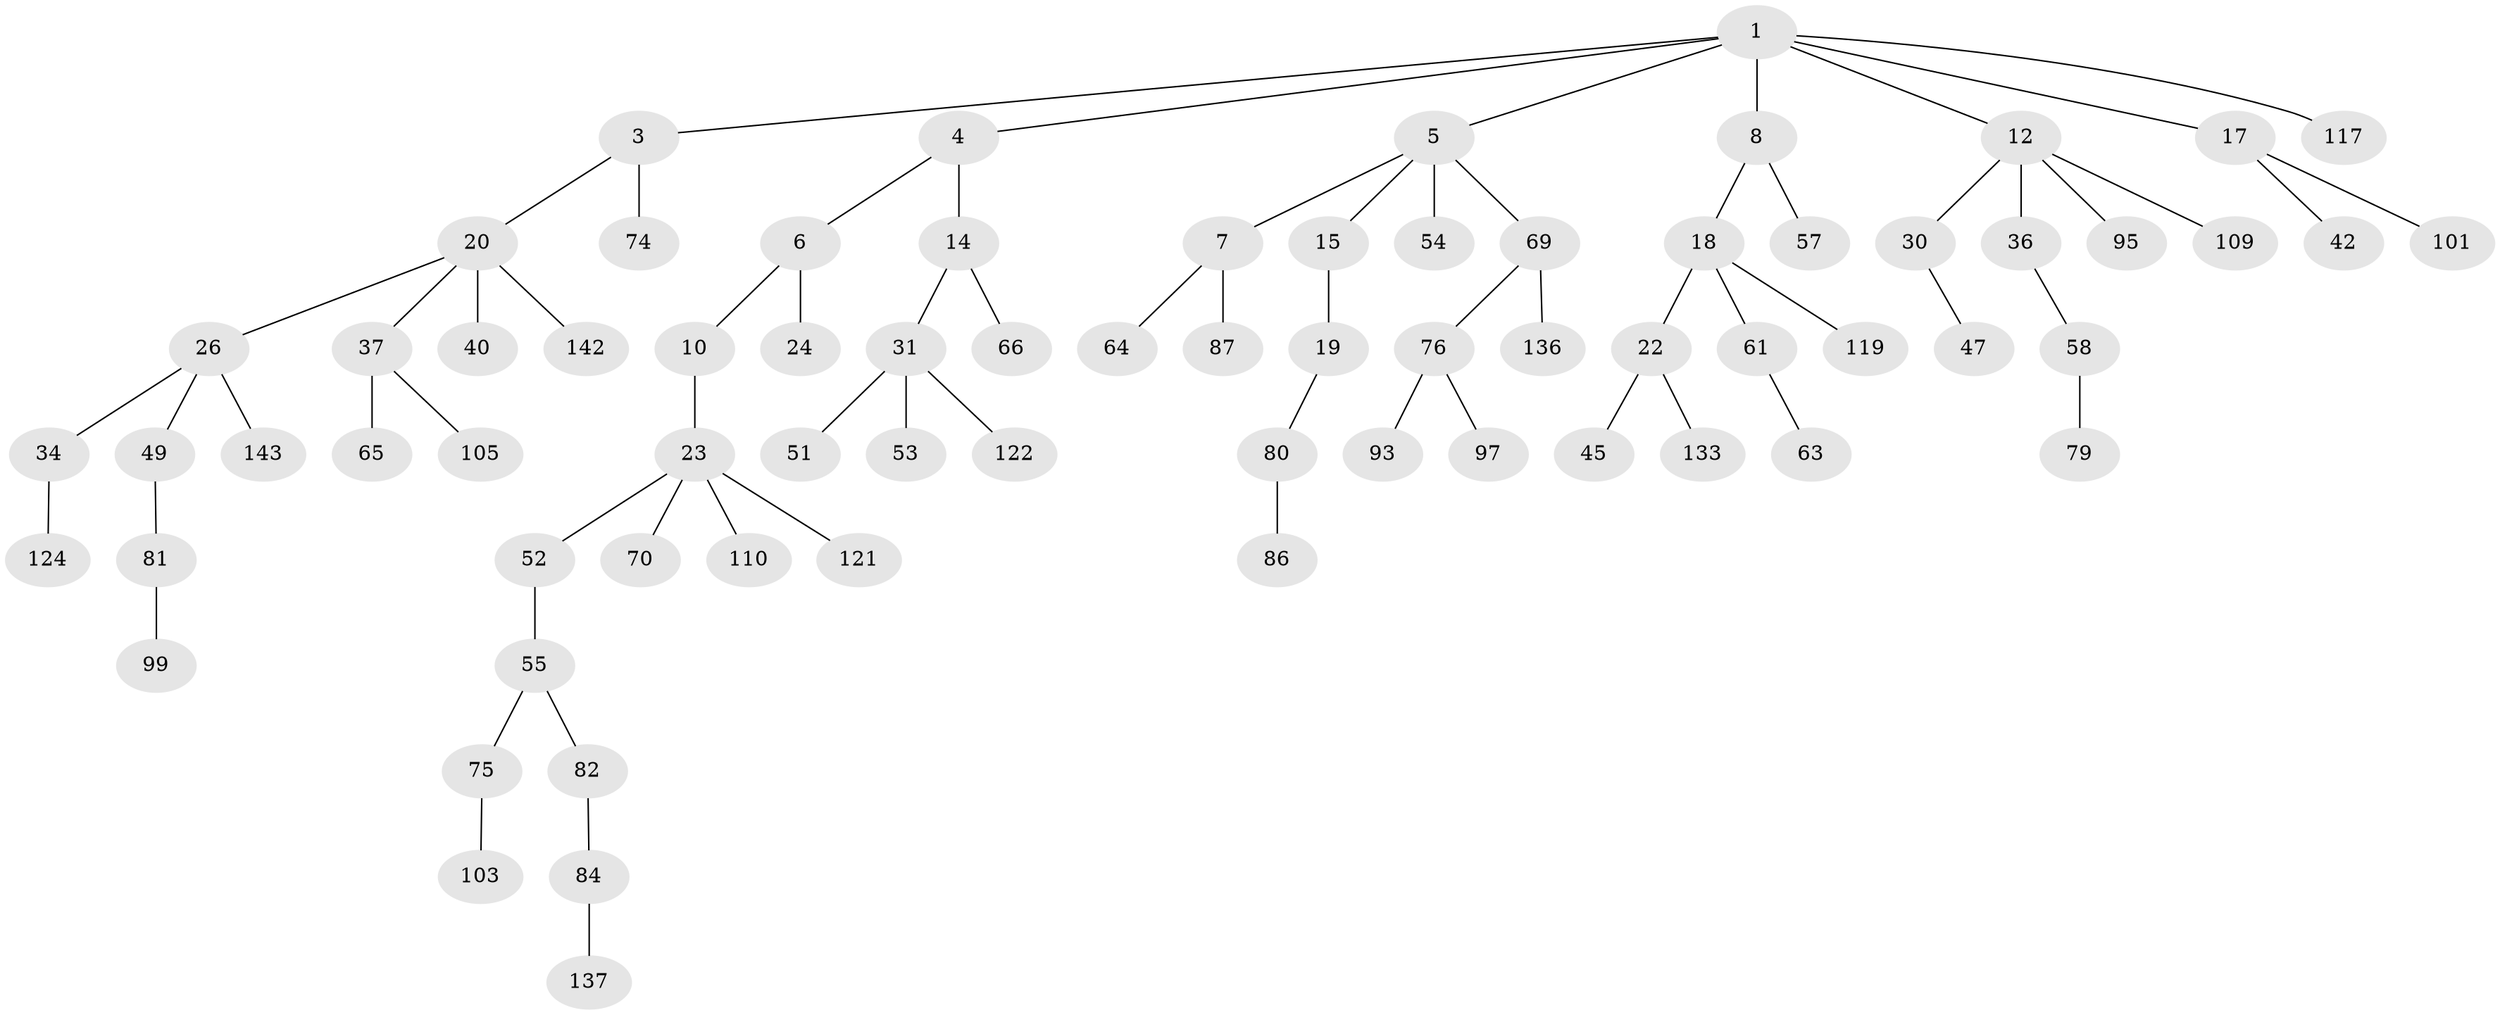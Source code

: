 // original degree distribution, {4: 0.07586206896551724, 5: 0.034482758620689655, 2: 0.2620689655172414, 6: 0.013793103448275862, 3: 0.14482758620689656, 1: 0.4689655172413793}
// Generated by graph-tools (version 1.1) at 2025/15/03/09/25 04:15:27]
// undirected, 72 vertices, 71 edges
graph export_dot {
graph [start="1"]
  node [color=gray90,style=filled];
  1 [super="+2"];
  3 [super="+9"];
  4 [super="+25"];
  5 [super="+62"];
  6 [super="+21"];
  7 [super="+28+43"];
  8 [super="+11"];
  10;
  12 [super="+123+114+13+27+33"];
  14 [super="+16+39"];
  15 [super="+89"];
  17;
  18 [super="+35"];
  19;
  20 [super="+83"];
  22 [super="+59"];
  23 [super="+44+104"];
  24 [super="+85"];
  26 [super="+92+111+29"];
  30 [super="+32"];
  31;
  34;
  36 [super="+41"];
  37 [super="+78"];
  40 [super="+118"];
  42 [super="+94"];
  45;
  47 [super="+91"];
  49 [super="+56+67"];
  51 [super="+128+73"];
  52;
  53;
  54;
  55 [super="+68+100"];
  57;
  58 [super="+60"];
  61;
  63;
  64 [super="+126"];
  65;
  66;
  69;
  70;
  74 [super="+145"];
  75 [super="+88+77"];
  76 [super="+96"];
  79;
  80;
  81;
  82 [super="+130"];
  84;
  86;
  87;
  93;
  95;
  97 [super="+132"];
  99;
  101;
  103;
  105;
  109;
  110;
  117;
  119;
  121;
  122;
  124 [super="+125"];
  133 [super="+134"];
  136;
  137;
  142;
  143;
  1 -- 3;
  1 -- 5;
  1 -- 17;
  1 -- 4;
  1 -- 117;
  1 -- 8;
  1 -- 12;
  3 -- 74;
  3 -- 20;
  4 -- 6;
  4 -- 14;
  5 -- 7;
  5 -- 15;
  5 -- 54;
  5 -- 69;
  6 -- 10;
  6 -- 24;
  7 -- 64;
  7 -- 87;
  8 -- 57;
  8 -- 18;
  10 -- 23;
  12 -- 36;
  12 -- 30;
  12 -- 109;
  12 -- 95;
  14 -- 31;
  14 -- 66;
  15 -- 19;
  17 -- 42;
  17 -- 101;
  18 -- 22;
  18 -- 61;
  18 -- 119;
  19 -- 80;
  20 -- 26;
  20 -- 37;
  20 -- 40;
  20 -- 142;
  22 -- 45;
  22 -- 133;
  23 -- 52;
  23 -- 70;
  23 -- 121;
  23 -- 110;
  26 -- 49;
  26 -- 143;
  26 -- 34;
  30 -- 47;
  31 -- 51;
  31 -- 53;
  31 -- 122;
  34 -- 124;
  36 -- 58;
  37 -- 65;
  37 -- 105;
  49 -- 81;
  52 -- 55;
  55 -- 82;
  55 -- 75;
  58 -- 79;
  61 -- 63;
  69 -- 76;
  69 -- 136;
  75 -- 103;
  76 -- 93;
  76 -- 97;
  80 -- 86;
  81 -- 99;
  82 -- 84;
  84 -- 137;
}
